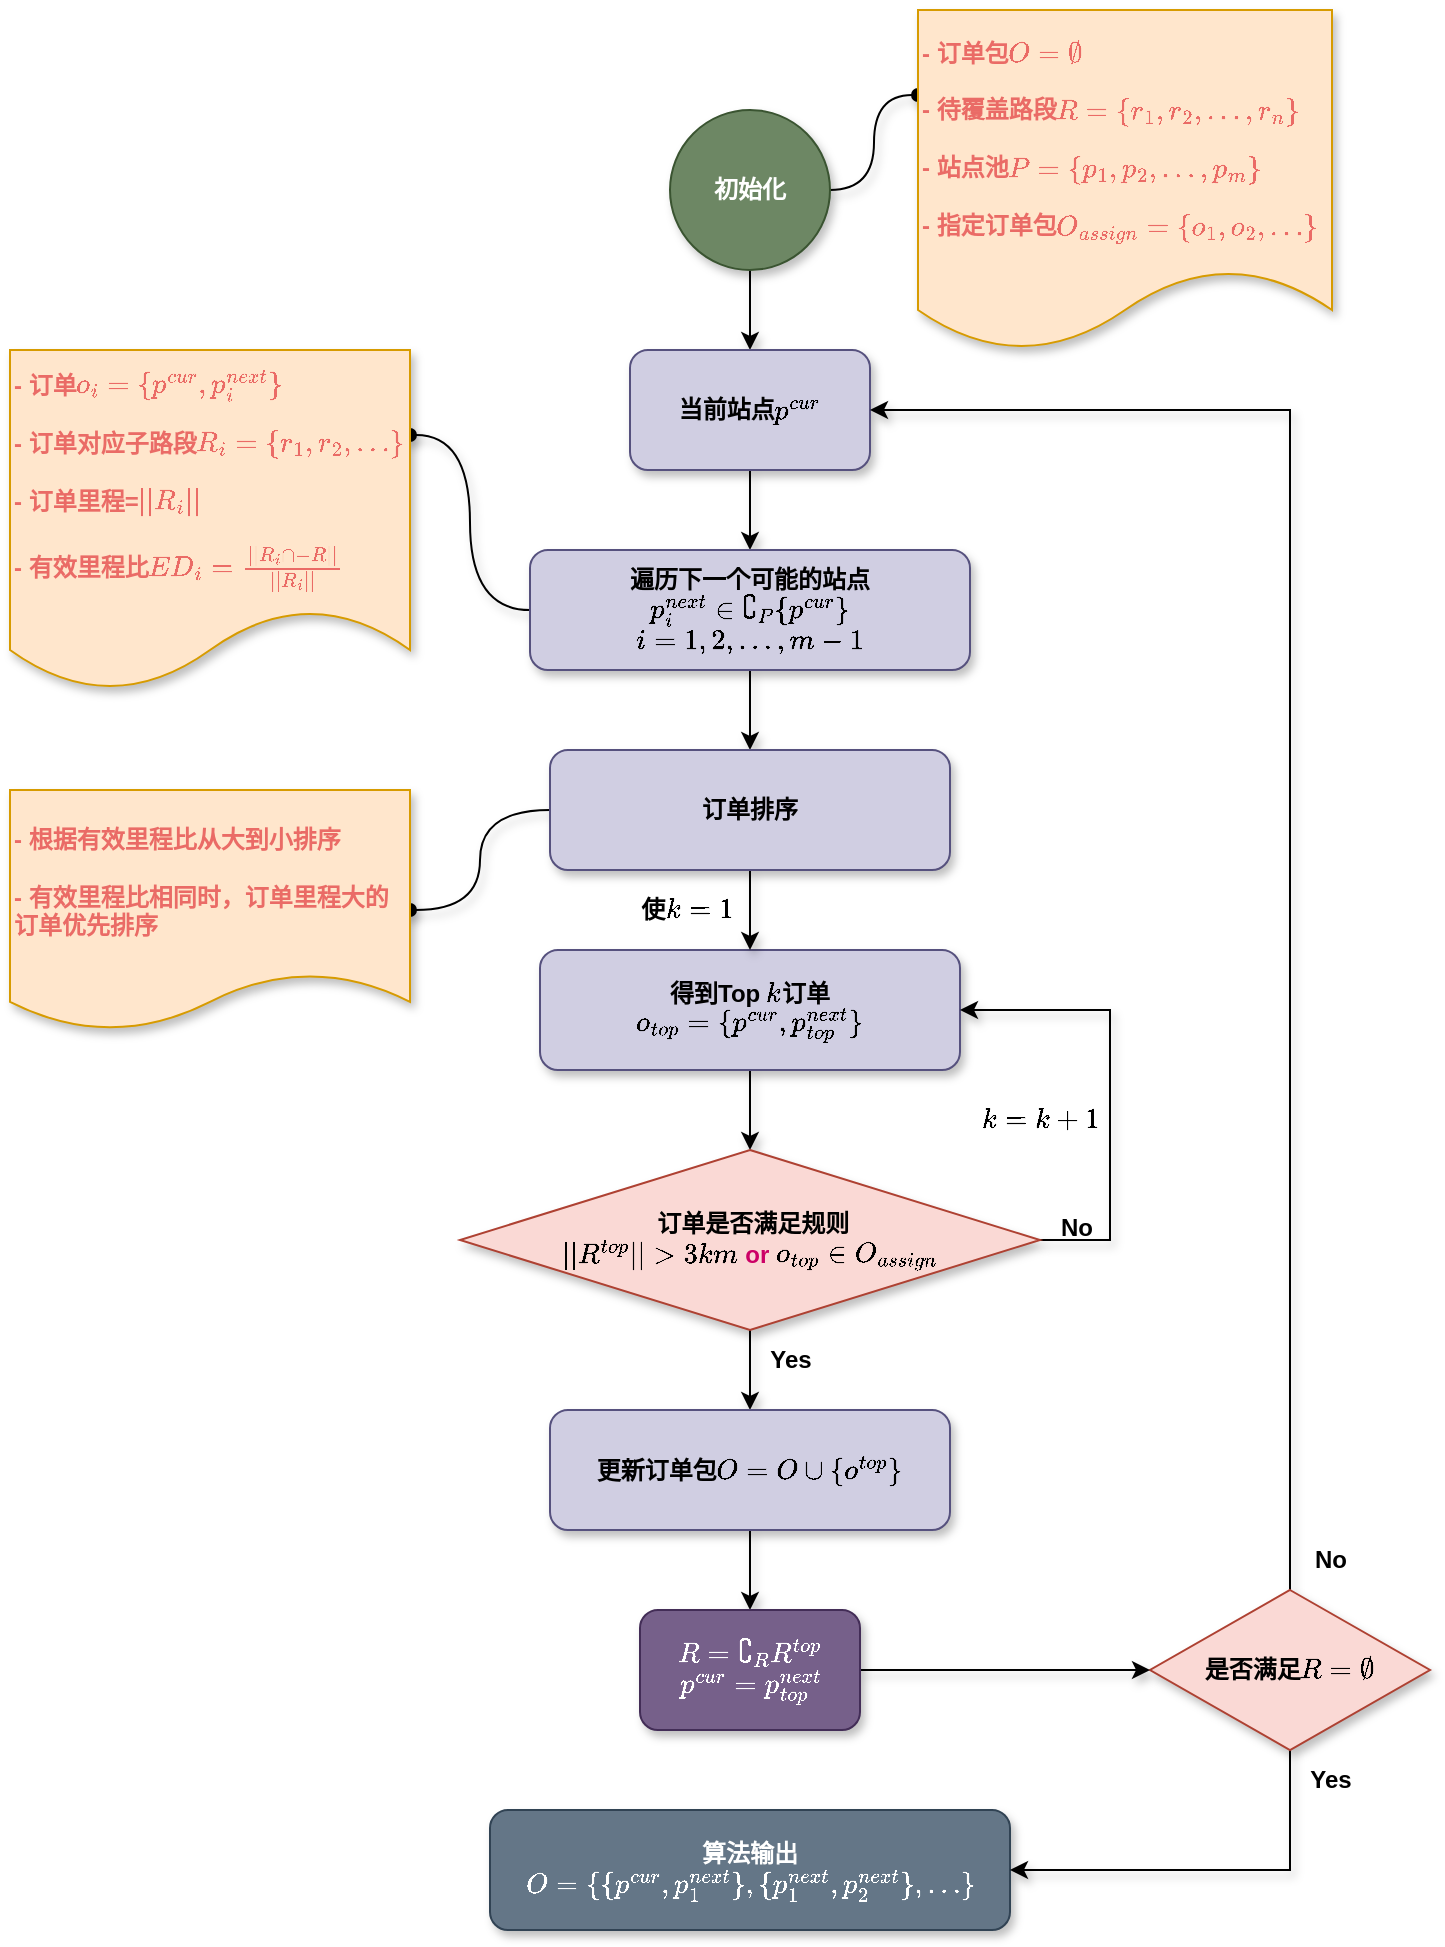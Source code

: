 <mxfile version="20.5.3" type="github">
  <diagram id="bvM2O6zYVAfy2EAc9lAI" name="第 1 页">
    <mxGraphModel dx="2107" dy="1080" grid="1" gridSize="10" guides="1" tooltips="1" connect="1" arrows="1" fold="1" page="1" pageScale="1" pageWidth="827" pageHeight="1169" math="1" shadow="0">
      <root>
        <mxCell id="0" />
        <mxCell id="1" parent="0" />
        <mxCell id="-mNMHIKo_w_xHtXC0TbQ-18" style="edgeStyle=orthogonalEdgeStyle;rounded=0;orthogonalLoop=1;jettySize=auto;html=1;exitX=0.5;exitY=1;exitDx=0;exitDy=0;entryX=0.5;entryY=0;entryDx=0;entryDy=0;shadow=1;fontStyle=1" parent="1" source="sVxv38cH_FCJ9H6od-_0-1" target="sVxv38cH_FCJ9H6od-_0-2" edge="1">
          <mxGeometry relative="1" as="geometry" />
        </mxCell>
        <mxCell id="L-duklxwTAOeUp0iAU-_-8" style="edgeStyle=orthogonalEdgeStyle;curved=1;rounded=0;orthogonalLoop=1;jettySize=auto;html=1;exitX=1;exitY=0.5;exitDx=0;exitDy=0;entryX=0;entryY=0.25;entryDx=0;entryDy=0;shadow=1;fontColor=#EA6B66;endArrow=oval;endFill=1;" edge="1" parent="1" source="sVxv38cH_FCJ9H6od-_0-1" target="L-duklxwTAOeUp0iAU-_-7">
          <mxGeometry relative="1" as="geometry" />
        </mxCell>
        <mxCell id="sVxv38cH_FCJ9H6od-_0-1" value="初始化" style="ellipse;whiteSpace=wrap;html=1;aspect=fixed;shadow=1;fillColor=#6d8764;strokeColor=#3A5431;fontColor=#ffffff;fontStyle=1" parent="1" vertex="1">
          <mxGeometry x="290" y="80" width="80" height="80" as="geometry" />
        </mxCell>
        <mxCell id="-mNMHIKo_w_xHtXC0TbQ-17" style="edgeStyle=orthogonalEdgeStyle;rounded=0;orthogonalLoop=1;jettySize=auto;html=1;exitX=0.5;exitY=1;exitDx=0;exitDy=0;shadow=1;fontStyle=1" parent="1" source="sVxv38cH_FCJ9H6od-_0-2" target="sVxv38cH_FCJ9H6od-_0-8" edge="1">
          <mxGeometry relative="1" as="geometry" />
        </mxCell>
        <mxCell id="sVxv38cH_FCJ9H6od-_0-2" value="当前站点\(p^{cur}\)" style="rounded=1;whiteSpace=wrap;html=1;shadow=1;fillColor=#d0cee2;strokeColor=#56517e;fontStyle=1" parent="1" vertex="1">
          <mxGeometry x="270" y="200" width="120" height="60" as="geometry" />
        </mxCell>
        <mxCell id="-mNMHIKo_w_xHtXC0TbQ-16" style="edgeStyle=orthogonalEdgeStyle;rounded=0;orthogonalLoop=1;jettySize=auto;html=1;exitX=0.5;exitY=1;exitDx=0;exitDy=0;entryX=0.5;entryY=0;entryDx=0;entryDy=0;shadow=1;fontStyle=1" parent="1" source="sVxv38cH_FCJ9H6od-_0-8" target="H3HawUOWs4ybG82ycnrm-2" edge="1">
          <mxGeometry relative="1" as="geometry" />
        </mxCell>
        <mxCell id="L-duklxwTAOeUp0iAU-_-5" style="rounded=0;orthogonalLoop=1;jettySize=auto;html=1;exitX=0;exitY=0.5;exitDx=0;exitDy=0;entryX=1;entryY=0.25;entryDx=0;entryDy=0;shadow=1;endArrow=oval;endFill=1;edgeStyle=orthogonalEdgeStyle;curved=1;fontStyle=1" edge="1" parent="1" source="sVxv38cH_FCJ9H6od-_0-8" target="L-duklxwTAOeUp0iAU-_-3">
          <mxGeometry relative="1" as="geometry" />
        </mxCell>
        <mxCell id="sVxv38cH_FCJ9H6od-_0-8" value="&lt;div&gt;遍历下一个可能的站点\(p^{next}_i\in \complement_{P}\{p^{cur}\}\)&lt;/div&gt;&lt;div&gt;\(i=1,2,\dots,m-1\)&lt;/div&gt;" style="rounded=1;whiteSpace=wrap;html=1;shadow=1;fillColor=#d0cee2;strokeColor=#56517e;fontStyle=1" parent="1" vertex="1">
          <mxGeometry x="220" y="300" width="220" height="60" as="geometry" />
        </mxCell>
        <mxCell id="-mNMHIKo_w_xHtXC0TbQ-19" style="edgeStyle=orthogonalEdgeStyle;rounded=0;orthogonalLoop=1;jettySize=auto;html=1;exitX=0.5;exitY=1;exitDx=0;exitDy=0;entryX=0.5;entryY=0;entryDx=0;entryDy=0;shadow=1;fontStyle=1" parent="1" source="sVxv38cH_FCJ9H6od-_0-11" target="-mNMHIKo_w_xHtXC0TbQ-7" edge="1">
          <mxGeometry relative="1" as="geometry" />
        </mxCell>
        <mxCell id="sVxv38cH_FCJ9H6od-_0-11" value="&lt;div&gt;得到Top \(k\)订单&lt;/div&gt;&lt;div&gt;\(o_{top}=\{p^{cur}, p^{next}_{top}\}\)&lt;/div&gt;" style="rounded=1;whiteSpace=wrap;html=1;shadow=1;fillColor=#d0cee2;strokeColor=#56517e;fontStyle=1" parent="1" vertex="1">
          <mxGeometry x="225" y="500" width="210" height="60" as="geometry" />
        </mxCell>
        <mxCell id="-mNMHIKo_w_xHtXC0TbQ-11" style="edgeStyle=orthogonalEdgeStyle;rounded=0;orthogonalLoop=1;jettySize=auto;html=1;exitX=0.5;exitY=1;exitDx=0;exitDy=0;entryX=0.5;entryY=0;entryDx=0;entryDy=0;shadow=1;fontStyle=1" parent="1" source="H3HawUOWs4ybG82ycnrm-2" target="sVxv38cH_FCJ9H6od-_0-11" edge="1">
          <mxGeometry relative="1" as="geometry" />
        </mxCell>
        <mxCell id="L-duklxwTAOeUp0iAU-_-6" style="edgeStyle=orthogonalEdgeStyle;curved=1;rounded=0;orthogonalLoop=1;jettySize=auto;html=1;exitX=0;exitY=0.5;exitDx=0;exitDy=0;entryX=1;entryY=0.5;entryDx=0;entryDy=0;shadow=1;endArrow=oval;endFill=1;fontStyle=1" edge="1" parent="1" source="H3HawUOWs4ybG82ycnrm-2" target="L-duklxwTAOeUp0iAU-_-4">
          <mxGeometry relative="1" as="geometry" />
        </mxCell>
        <mxCell id="H3HawUOWs4ybG82ycnrm-2" value="订单排序" style="rounded=1;whiteSpace=wrap;html=1;shadow=1;fillColor=#d0cee2;strokeColor=#56517e;fontStyle=1" parent="1" vertex="1">
          <mxGeometry x="230" y="400" width="200" height="60" as="geometry" />
        </mxCell>
        <mxCell id="-mNMHIKo_w_xHtXC0TbQ-10" style="edgeStyle=orthogonalEdgeStyle;rounded=0;orthogonalLoop=1;jettySize=auto;html=1;exitX=1;exitY=0.5;exitDx=0;exitDy=0;entryX=1;entryY=0.5;entryDx=0;entryDy=0;shadow=1;fontStyle=1" parent="1" source="-mNMHIKo_w_xHtXC0TbQ-7" target="sVxv38cH_FCJ9H6od-_0-11" edge="1">
          <mxGeometry relative="1" as="geometry">
            <mxPoint x="440" y="530" as="targetPoint" />
            <Array as="points">
              <mxPoint x="510" y="645" />
              <mxPoint x="510" y="530" />
            </Array>
          </mxGeometry>
        </mxCell>
        <mxCell id="-mNMHIKo_w_xHtXC0TbQ-25" style="edgeStyle=orthogonalEdgeStyle;rounded=0;orthogonalLoop=1;jettySize=auto;html=1;exitX=0.5;exitY=1;exitDx=0;exitDy=0;entryX=0.5;entryY=0;entryDx=0;entryDy=0;shadow=1;fontStyle=1" parent="1" source="-mNMHIKo_w_xHtXC0TbQ-7" target="-mNMHIKo_w_xHtXC0TbQ-20" edge="1">
          <mxGeometry relative="1" as="geometry" />
        </mxCell>
        <mxCell id="-mNMHIKo_w_xHtXC0TbQ-7" value="&lt;div&gt;&amp;nbsp;订单是否满足规则&lt;/div&gt;&lt;div&gt;&lt;div&gt;\(||R^{top}||&amp;gt;3km\) &lt;font color=&quot;#CC0066&quot;&gt;or&lt;/font&gt; \(o_{top} \in O_{assign}\)&lt;/div&gt;&lt;/div&gt;" style="rhombus;whiteSpace=wrap;html=1;shadow=1;fillColor=#fad9d5;strokeColor=#ae4132;fontStyle=1" parent="1" vertex="1">
          <mxGeometry x="185" y="600" width="290" height="90" as="geometry" />
        </mxCell>
        <mxCell id="-mNMHIKo_w_xHtXC0TbQ-12" value="使\(k=1\)" style="text;html=1;align=center;verticalAlign=middle;resizable=0;points=[];autosize=1;strokeColor=none;fillColor=none;shadow=1;fontStyle=1" parent="1" vertex="1">
          <mxGeometry x="263" y="465" width="70" height="30" as="geometry" />
        </mxCell>
        <mxCell id="-mNMHIKo_w_xHtXC0TbQ-26" style="edgeStyle=orthogonalEdgeStyle;rounded=0;orthogonalLoop=1;jettySize=auto;html=1;exitX=0.5;exitY=1;exitDx=0;exitDy=0;entryX=0.5;entryY=0;entryDx=0;entryDy=0;shadow=1;fontStyle=1" parent="1" source="-mNMHIKo_w_xHtXC0TbQ-20" target="L-duklxwTAOeUp0iAU-_-10" edge="1">
          <mxGeometry relative="1" as="geometry">
            <mxPoint x="320" y="820.0" as="targetPoint" />
          </mxGeometry>
        </mxCell>
        <mxCell id="-mNMHIKo_w_xHtXC0TbQ-20" value="更新订单包\(O=O\cup \{o^{top}\}\)" style="rounded=1;whiteSpace=wrap;html=1;shadow=1;fillColor=#d0cee2;strokeColor=#56517e;fontStyle=1" parent="1" vertex="1">
          <mxGeometry x="230" y="730" width="200" height="60" as="geometry" />
        </mxCell>
        <mxCell id="-mNMHIKo_w_xHtXC0TbQ-13" value="\(k=k+1\)" style="text;html=1;align=center;verticalAlign=middle;resizable=0;points=[];autosize=1;strokeColor=none;fillColor=none;shadow=1;fontStyle=1" parent="1" vertex="1">
          <mxGeometry x="440" y="570" width="70" height="30" as="geometry" />
        </mxCell>
        <mxCell id="-mNMHIKo_w_xHtXC0TbQ-29" value="No" style="text;html=1;align=center;verticalAlign=middle;resizable=0;points=[];autosize=1;strokeColor=none;fillColor=none;fontColor=#000000;shadow=1;fontStyle=1" parent="1" vertex="1">
          <mxGeometry x="473" y="624" width="40" height="30" as="geometry" />
        </mxCell>
        <mxCell id="-mNMHIKo_w_xHtXC0TbQ-31" value="Yes" style="text;html=1;align=center;verticalAlign=middle;resizable=0;points=[];autosize=1;strokeColor=none;fillColor=none;fontColor=#000000;shadow=1;fontStyle=1" parent="1" vertex="1">
          <mxGeometry x="330" y="690" width="40" height="30" as="geometry" />
        </mxCell>
        <mxCell id="-mNMHIKo_w_xHtXC0TbQ-37" value="算法输出\(O=\{\{p^{cur},p^{next}_1\},\{p^{next}_1,p^{next}_2\},\dots\}\)" style="rounded=1;whiteSpace=wrap;html=1;shadow=1;fillColor=#647687;strokeColor=#314354;fontColor=#ffffff;fontStyle=1" parent="1" vertex="1">
          <mxGeometry x="200" y="930" width="260" height="60" as="geometry" />
        </mxCell>
        <mxCell id="-mNMHIKo_w_xHtXC0TbQ-41" value="Yes" style="text;html=1;align=center;verticalAlign=middle;resizable=0;points=[];autosize=1;strokeColor=none;fillColor=none;fontColor=#000000;shadow=1;fontStyle=1" parent="1" vertex="1">
          <mxGeometry x="600" y="900" width="40" height="30" as="geometry" />
        </mxCell>
        <mxCell id="L-duklxwTAOeUp0iAU-_-3" value="&lt;div&gt;&lt;font color=&quot;#EA6B66&quot;&gt;- 订单\(o_{i}=\{p^{cur}, p^{next}_i\}\)&lt;/font&gt;&lt;/div&gt;&lt;div&gt;&lt;font color=&quot;#EA6B66&quot;&gt;&lt;br&gt;&lt;/font&gt;&lt;/div&gt;&lt;div&gt;&lt;font color=&quot;#EA6B66&quot;&gt;- 订单对应子路段\(R_i=\{r_1, r_2, \dots\}\)&lt;/font&gt;&lt;/div&gt;&lt;div&gt;&lt;font color=&quot;#EA6B66&quot;&gt;&lt;br&gt;&lt;/font&gt;&lt;/div&gt;&lt;div&gt;&lt;div&gt;&lt;font color=&quot;#EA6B66&quot;&gt;- 订单里程=\(||R_i||\)&lt;/font&gt;&lt;/div&gt;&lt;div&gt;&lt;font color=&quot;#EA6B66&quot;&gt;&lt;br&gt;&lt;/font&gt;&lt;/div&gt;&lt;div&gt;&lt;font color=&quot;#EA6B66&quot;&gt;- 有效里程比\(ED_i = \frac{||R_i \cap - R||}{||R_i||}\)&lt;/font&gt;&lt;/div&gt;&lt;/div&gt;" style="shape=document;whiteSpace=wrap;html=1;boundedLbl=1;shadow=1;align=left;size=0.235;fillColor=#ffe6cc;strokeColor=#d79b00;sketch=0;fontStyle=1" vertex="1" parent="1">
          <mxGeometry x="-40" y="200" width="200" height="170" as="geometry" />
        </mxCell>
        <mxCell id="L-duklxwTAOeUp0iAU-_-4" value="&lt;div&gt;&lt;font color=&quot;#EA6B66&quot;&gt;- 根据有效里程比从大到小排序&lt;/font&gt;&lt;/div&gt;&lt;div&gt;&lt;font color=&quot;#EA6B66&quot;&gt;&lt;br&gt;&lt;/font&gt;&lt;/div&gt;&lt;div&gt;&lt;font color=&quot;#EA6B66&quot;&gt;- 有效里程比相同时，订单里程大的订单优先排序&lt;/font&gt;&lt;/div&gt;" style="shape=document;whiteSpace=wrap;html=1;boundedLbl=1;shadow=1;align=left;size=0.235;fillColor=#ffe6cc;strokeColor=#d79b00;sketch=0;fontStyle=1" vertex="1" parent="1">
          <mxGeometry x="-40" y="420" width="200" height="120" as="geometry" />
        </mxCell>
        <mxCell id="L-duklxwTAOeUp0iAU-_-7" value="&lt;font color=&quot;#EA6B66&quot;&gt;- 订单包\(O=\emptyset\)&lt;/font&gt;&lt;div&gt;&lt;font color=&quot;#EA6B66&quot;&gt;&lt;br&gt;&lt;/font&gt;&lt;/div&gt;&lt;div&gt;&lt;font color=&quot;#EA6B66&quot;&gt;- 待覆盖路段\(R=\{r_1,r_2,\dots,r_n\}\)&lt;/font&gt;&lt;/div&gt;&lt;div&gt;&lt;font color=&quot;#EA6B66&quot;&gt;&lt;br&gt;&lt;/font&gt;&lt;/div&gt;&lt;div&gt;&lt;font color=&quot;#EA6B66&quot;&gt;- 站点池\(P=\{p_1,p_2,\dots,p_m\}\)&lt;/font&gt;&lt;/div&gt;&lt;div&gt;&lt;font color=&quot;#EA6B66&quot;&gt;&lt;br&gt;&lt;/font&gt;&lt;/div&gt;&lt;div&gt;&lt;font color=&quot;#EA6B66&quot;&gt;- 指定订单包\(O_{assign}=\{o_1, o_2, \dots\}\)&lt;/font&gt;&lt;/div&gt;" style="shape=document;whiteSpace=wrap;html=1;boundedLbl=1;shadow=1;align=left;size=0.235;fillColor=#ffe6cc;strokeColor=#d79b00;sketch=0;fontStyle=1" vertex="1" parent="1">
          <mxGeometry x="414" y="30" width="207" height="170" as="geometry" />
        </mxCell>
        <mxCell id="L-duklxwTAOeUp0iAU-_-12" style="edgeStyle=orthogonalEdgeStyle;rounded=0;orthogonalLoop=1;jettySize=auto;html=1;exitX=0.5;exitY=1;exitDx=0;exitDy=0;entryX=1;entryY=0.5;entryDx=0;entryDy=0;shadow=1;fontColor=#EA6B66;endArrow=classic;endFill=1;" edge="1" parent="1" source="L-duklxwTAOeUp0iAU-_-9" target="-mNMHIKo_w_xHtXC0TbQ-37">
          <mxGeometry relative="1" as="geometry" />
        </mxCell>
        <mxCell id="L-duklxwTAOeUp0iAU-_-13" style="edgeStyle=orthogonalEdgeStyle;rounded=0;orthogonalLoop=1;jettySize=auto;html=1;exitX=0.5;exitY=0;exitDx=0;exitDy=0;entryX=1;entryY=0.5;entryDx=0;entryDy=0;shadow=1;fontColor=#EA6B66;endArrow=classic;endFill=1;" edge="1" parent="1" source="L-duklxwTAOeUp0iAU-_-9" target="sVxv38cH_FCJ9H6od-_0-2">
          <mxGeometry relative="1" as="geometry" />
        </mxCell>
        <mxCell id="L-duklxwTAOeUp0iAU-_-9" value="是否满足\(R=\emptyset\)" style="rhombus;whiteSpace=wrap;html=1;shadow=1;fillColor=#fad9d5;strokeColor=#ae4132;fontStyle=1" vertex="1" parent="1">
          <mxGeometry x="530" y="820" width="140" height="80" as="geometry" />
        </mxCell>
        <mxCell id="L-duklxwTAOeUp0iAU-_-11" style="edgeStyle=orthogonalEdgeStyle;rounded=0;orthogonalLoop=1;jettySize=auto;html=1;exitX=1;exitY=0.5;exitDx=0;exitDy=0;entryX=0;entryY=0.5;entryDx=0;entryDy=0;shadow=1;fontColor=#EA6B66;endArrow=classic;endFill=1;" edge="1" parent="1" source="L-duklxwTAOeUp0iAU-_-10" target="L-duklxwTAOeUp0iAU-_-9">
          <mxGeometry relative="1" as="geometry" />
        </mxCell>
        <mxCell id="L-duklxwTAOeUp0iAU-_-10" value="&lt;div&gt;\(R=\complement_{R}R^{top}\)&lt;/div&gt;&lt;div&gt;\(p^{cur}=p^{next}_{top}\)&lt;br&gt;&lt;/div&gt;" style="rounded=1;whiteSpace=wrap;html=1;shadow=1;fillColor=#76608a;strokeColor=#432D57;fontColor=#ffffff;fontStyle=1" vertex="1" parent="1">
          <mxGeometry x="275" y="830" width="110" height="60" as="geometry" />
        </mxCell>
        <mxCell id="L-duklxwTAOeUp0iAU-_-15" value="No" style="text;html=1;align=center;verticalAlign=middle;resizable=0;points=[];autosize=1;strokeColor=none;fillColor=none;fontColor=#000000;shadow=1;fontStyle=1" vertex="1" parent="1">
          <mxGeometry x="600" y="790" width="40" height="30" as="geometry" />
        </mxCell>
      </root>
    </mxGraphModel>
  </diagram>
</mxfile>
